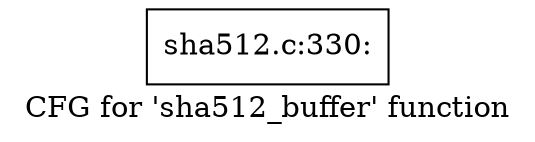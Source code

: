 digraph "CFG for 'sha512_buffer' function" {
	label="CFG for 'sha512_buffer' function";

	Node0xcd5a6a0 [shape=record,label="{sha512.c:330:}"];
}
